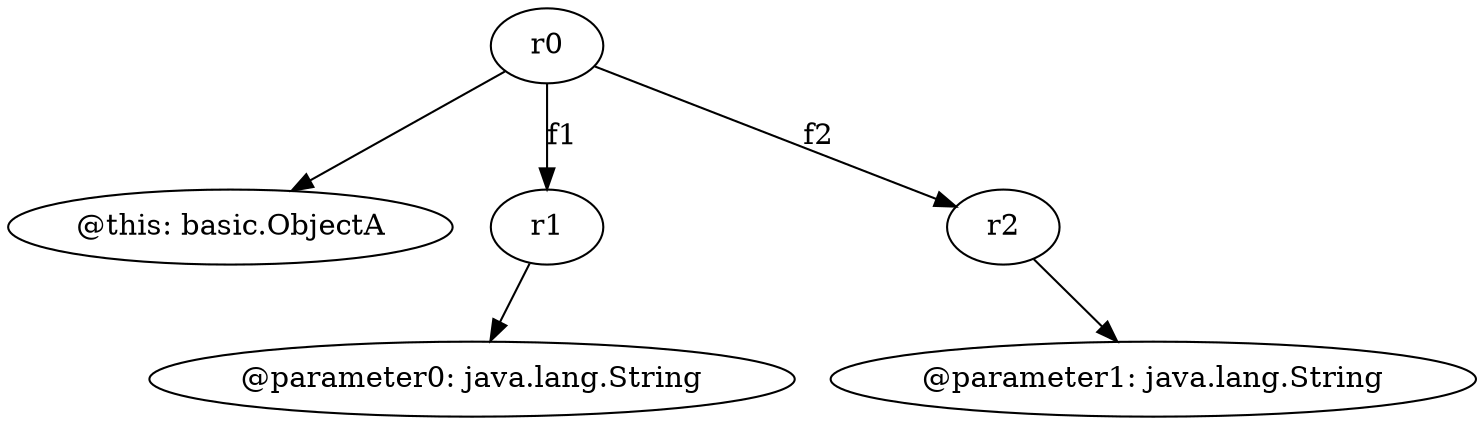 digraph g {
0[label="r0"]
1[label="@this: basic.ObjectA"]
0->1[label=""]
2[label="r1"]
3[label="@parameter0: java.lang.String"]
2->3[label=""]
0->2[label="f1"]
4[label="r2"]
0->4[label="f2"]
5[label="@parameter1: java.lang.String"]
4->5[label=""]
}